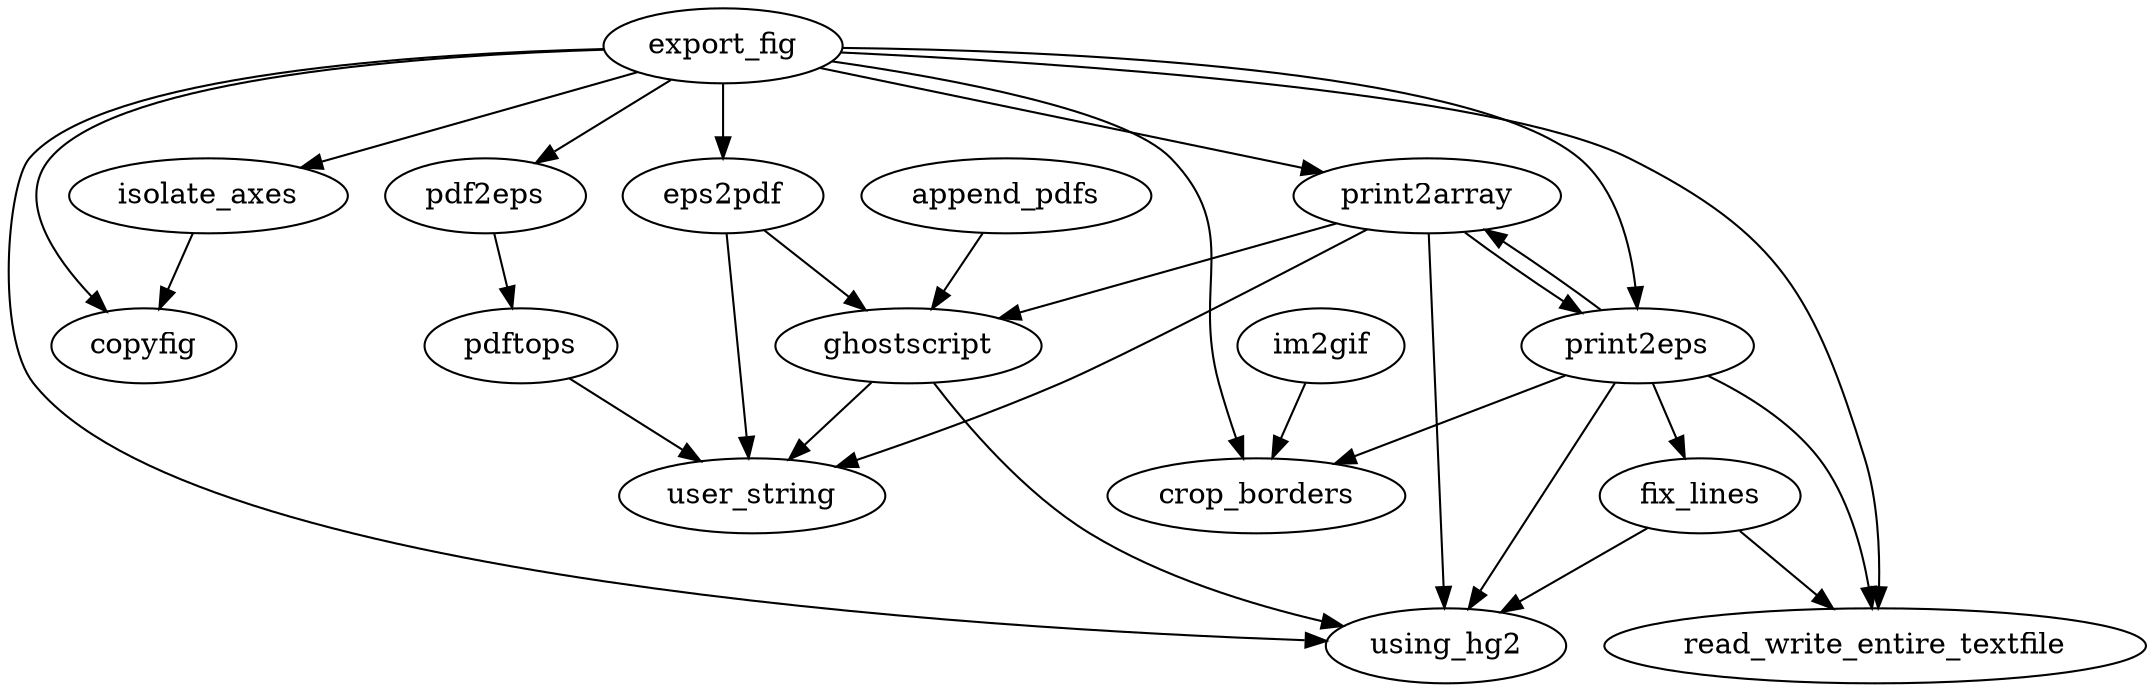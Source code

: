 /* Created by mdot for Matlab */
digraph m2html {
  append_pdfs -> ghostscript;
  eps2pdf -> ghostscript;
  eps2pdf -> user_string;
  export_fig -> copyfig;
  export_fig -> crop_borders;
  export_fig -> eps2pdf;
  export_fig -> isolate_axes;
  export_fig -> pdf2eps;
  export_fig -> print2array;
  export_fig -> print2eps;
  export_fig -> read_write_entire_textfile;
  export_fig -> using_hg2;
  fix_lines -> read_write_entire_textfile;
  fix_lines -> using_hg2;
  ghostscript -> user_string;
  ghostscript -> using_hg2;
  im2gif -> crop_borders;
  isolate_axes -> copyfig;
  pdf2eps -> pdftops;
  pdftops -> user_string;
  print2array -> ghostscript;
  print2array -> print2eps;
  print2array -> user_string;
  print2array -> using_hg2;
  print2eps -> crop_borders;
  print2eps -> fix_lines;
  print2eps -> print2array;
  print2eps -> read_write_entire_textfile;
  print2eps -> using_hg2;

  append_pdfs [URL="append_pdfs.html"];
  copyfig [URL="copyfig.html"];
  crop_borders [URL="crop_borders.html"];
  eps2pdf [URL="eps2pdf.html"];
  export_fig [URL="export_fig.html"];
  fix_lines [URL="fix_lines.html"];
  ghostscript [URL="ghostscript.html"];
  im2gif [URL="im2gif.html"];
  isolate_axes [URL="isolate_axes.html"];
  pdf2eps [URL="pdf2eps.html"];
  pdftops [URL="pdftops.html"];
  print2array [URL="print2array.html"];
  print2eps [URL="print2eps.html"];
  read_write_entire_textfile [URL="read_write_entire_textfile.html"];
  user_string [URL="user_string.html"];
  using_hg2 [URL="using_hg2.html"];
}